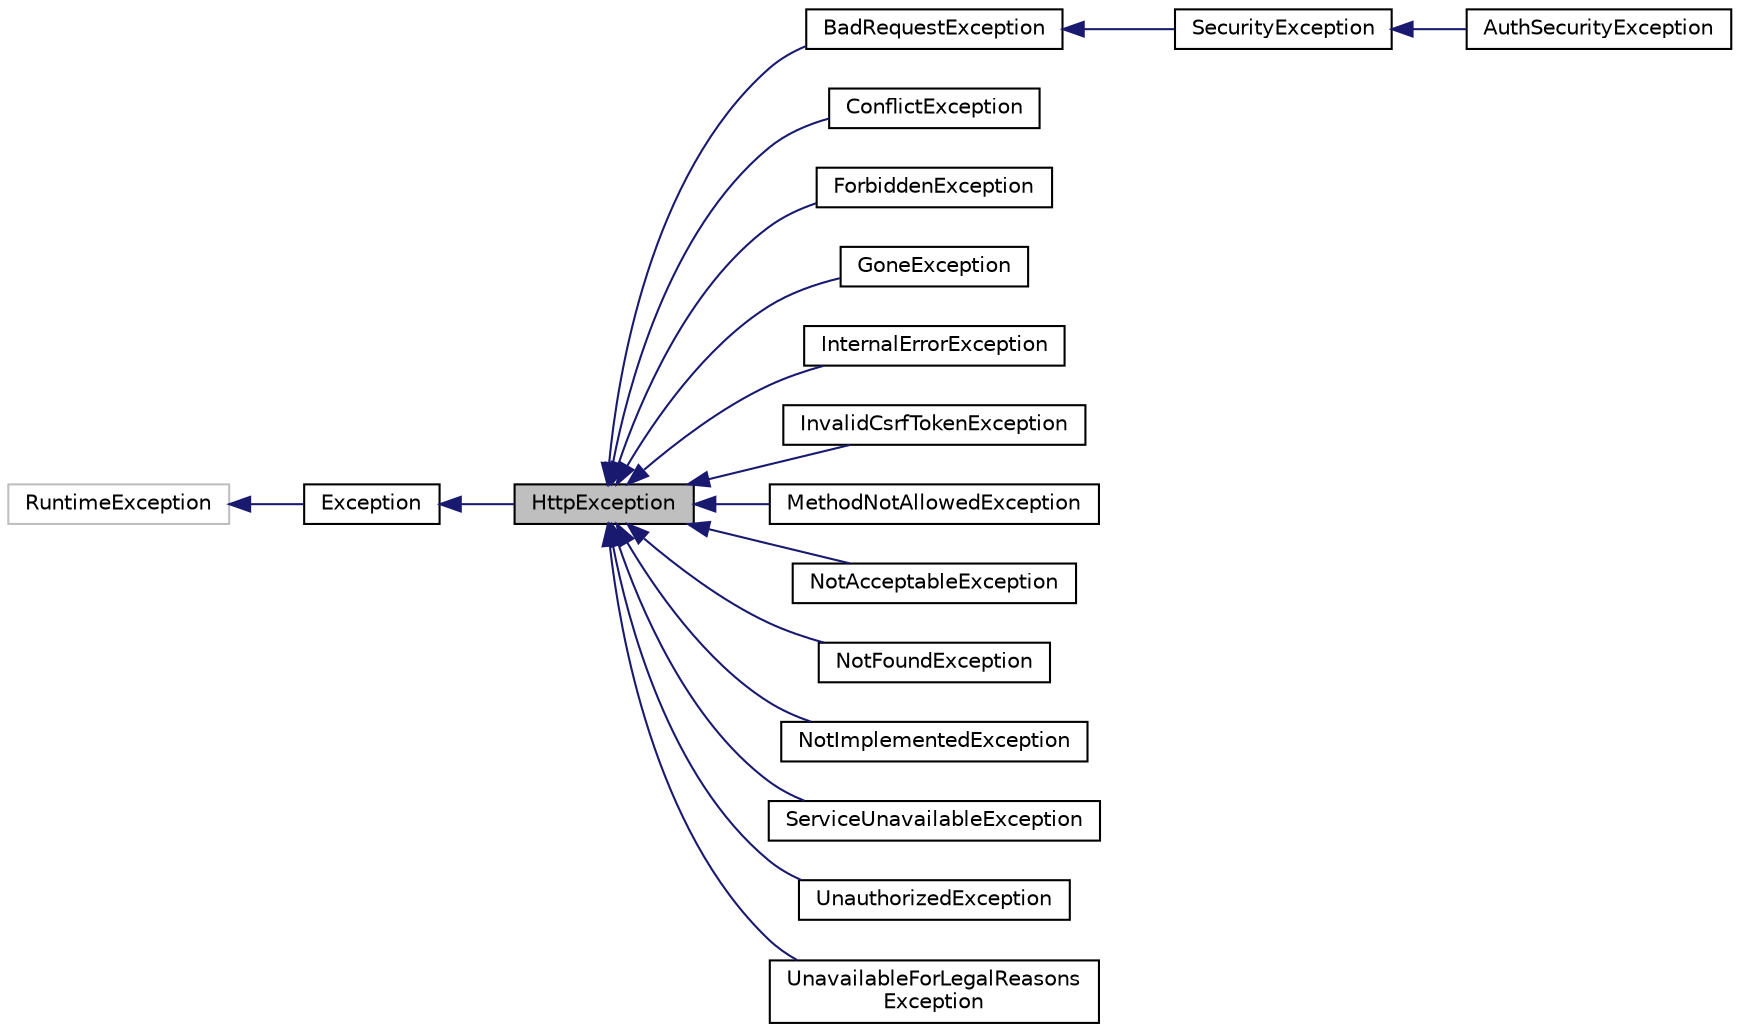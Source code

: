 digraph "HttpException"
{
  edge [fontname="Helvetica",fontsize="10",labelfontname="Helvetica",labelfontsize="10"];
  node [fontname="Helvetica",fontsize="10",shape=record];
  rankdir="LR";
  Node1 [label="HttpException",height=0.2,width=0.4,color="black", fillcolor="grey75", style="filled", fontcolor="black"];
  Node2 -> Node1 [dir="back",color="midnightblue",fontsize="10",style="solid",fontname="Helvetica"];
  Node2 [label="Exception",height=0.2,width=0.4,color="black", fillcolor="white", style="filled",URL="$class_cake_1_1_core_1_1_exception_1_1_exception.html"];
  Node3 -> Node2 [dir="back",color="midnightblue",fontsize="10",style="solid",fontname="Helvetica"];
  Node3 [label="RuntimeException",height=0.2,width=0.4,color="grey75", fillcolor="white", style="filled"];
  Node1 -> Node4 [dir="back",color="midnightblue",fontsize="10",style="solid",fontname="Helvetica"];
  Node4 [label="BadRequestException",height=0.2,width=0.4,color="black", fillcolor="white", style="filled",URL="$class_cake_1_1_network_1_1_exception_1_1_bad_request_exception.html"];
  Node4 -> Node5 [dir="back",color="midnightblue",fontsize="10",style="solid",fontname="Helvetica"];
  Node5 [label="SecurityException",height=0.2,width=0.4,color="black", fillcolor="white", style="filled",URL="$class_cake_1_1_controller_1_1_exception_1_1_security_exception.html"];
  Node5 -> Node6 [dir="back",color="midnightblue",fontsize="10",style="solid",fontname="Helvetica"];
  Node6 [label="AuthSecurityException",height=0.2,width=0.4,color="black", fillcolor="white", style="filled",URL="$class_cake_1_1_controller_1_1_exception_1_1_auth_security_exception.html"];
  Node1 -> Node7 [dir="back",color="midnightblue",fontsize="10",style="solid",fontname="Helvetica"];
  Node7 [label="ConflictException",height=0.2,width=0.4,color="black", fillcolor="white", style="filled",URL="$class_cake_1_1_network_1_1_exception_1_1_conflict_exception.html"];
  Node1 -> Node8 [dir="back",color="midnightblue",fontsize="10",style="solid",fontname="Helvetica"];
  Node8 [label="ForbiddenException",height=0.2,width=0.4,color="black", fillcolor="white", style="filled",URL="$class_cake_1_1_network_1_1_exception_1_1_forbidden_exception.html"];
  Node1 -> Node9 [dir="back",color="midnightblue",fontsize="10",style="solid",fontname="Helvetica"];
  Node9 [label="GoneException",height=0.2,width=0.4,color="black", fillcolor="white", style="filled",URL="$class_cake_1_1_network_1_1_exception_1_1_gone_exception.html"];
  Node1 -> Node10 [dir="back",color="midnightblue",fontsize="10",style="solid",fontname="Helvetica"];
  Node10 [label="InternalErrorException",height=0.2,width=0.4,color="black", fillcolor="white", style="filled",URL="$class_cake_1_1_network_1_1_exception_1_1_internal_error_exception.html"];
  Node1 -> Node11 [dir="back",color="midnightblue",fontsize="10",style="solid",fontname="Helvetica"];
  Node11 [label="InvalidCsrfTokenException",height=0.2,width=0.4,color="black", fillcolor="white", style="filled",URL="$class_cake_1_1_network_1_1_exception_1_1_invalid_csrf_token_exception.html"];
  Node1 -> Node12 [dir="back",color="midnightblue",fontsize="10",style="solid",fontname="Helvetica"];
  Node12 [label="MethodNotAllowedException",height=0.2,width=0.4,color="black", fillcolor="white", style="filled",URL="$class_cake_1_1_network_1_1_exception_1_1_method_not_allowed_exception.html"];
  Node1 -> Node13 [dir="back",color="midnightblue",fontsize="10",style="solid",fontname="Helvetica"];
  Node13 [label="NotAcceptableException",height=0.2,width=0.4,color="black", fillcolor="white", style="filled",URL="$class_cake_1_1_network_1_1_exception_1_1_not_acceptable_exception.html"];
  Node1 -> Node14 [dir="back",color="midnightblue",fontsize="10",style="solid",fontname="Helvetica"];
  Node14 [label="NotFoundException",height=0.2,width=0.4,color="black", fillcolor="white", style="filled",URL="$class_cake_1_1_network_1_1_exception_1_1_not_found_exception.html"];
  Node1 -> Node15 [dir="back",color="midnightblue",fontsize="10",style="solid",fontname="Helvetica"];
  Node15 [label="NotImplementedException",height=0.2,width=0.4,color="black", fillcolor="white", style="filled",URL="$class_cake_1_1_network_1_1_exception_1_1_not_implemented_exception.html"];
  Node1 -> Node16 [dir="back",color="midnightblue",fontsize="10",style="solid",fontname="Helvetica"];
  Node16 [label="ServiceUnavailableException",height=0.2,width=0.4,color="black", fillcolor="white", style="filled",URL="$class_cake_1_1_network_1_1_exception_1_1_service_unavailable_exception.html"];
  Node1 -> Node17 [dir="back",color="midnightblue",fontsize="10",style="solid",fontname="Helvetica"];
  Node17 [label="UnauthorizedException",height=0.2,width=0.4,color="black", fillcolor="white", style="filled",URL="$class_cake_1_1_network_1_1_exception_1_1_unauthorized_exception.html"];
  Node1 -> Node18 [dir="back",color="midnightblue",fontsize="10",style="solid",fontname="Helvetica"];
  Node18 [label="UnavailableForLegalReasons\lException",height=0.2,width=0.4,color="black", fillcolor="white", style="filled",URL="$class_cake_1_1_network_1_1_exception_1_1_unavailable_for_legal_reasons_exception.html"];
}
